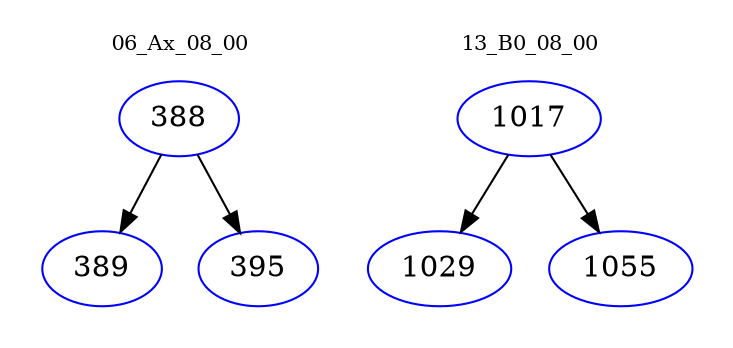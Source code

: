 digraph{
subgraph cluster_0 {
color = white
label = "06_Ax_08_00";
fontsize=10;
T0_388 [label="388", color="blue"]
T0_388 -> T0_389 [color="black"]
T0_389 [label="389", color="blue"]
T0_388 -> T0_395 [color="black"]
T0_395 [label="395", color="blue"]
}
subgraph cluster_1 {
color = white
label = "13_B0_08_00";
fontsize=10;
T1_1017 [label="1017", color="blue"]
T1_1017 -> T1_1029 [color="black"]
T1_1029 [label="1029", color="blue"]
T1_1017 -> T1_1055 [color="black"]
T1_1055 [label="1055", color="blue"]
}
}

